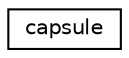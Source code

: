 digraph "Graphical Class Hierarchy"
{
  edge [fontname="Helvetica",fontsize="10",labelfontname="Helvetica",labelfontsize="10"];
  node [fontname="Helvetica",fontsize="10",shape=record];
  rankdir="LR";
  Node1 [label="capsule",height=0.2,width=0.4,color="black", fillcolor="white", style="filled",URL="$classcapsule.html"];
}
